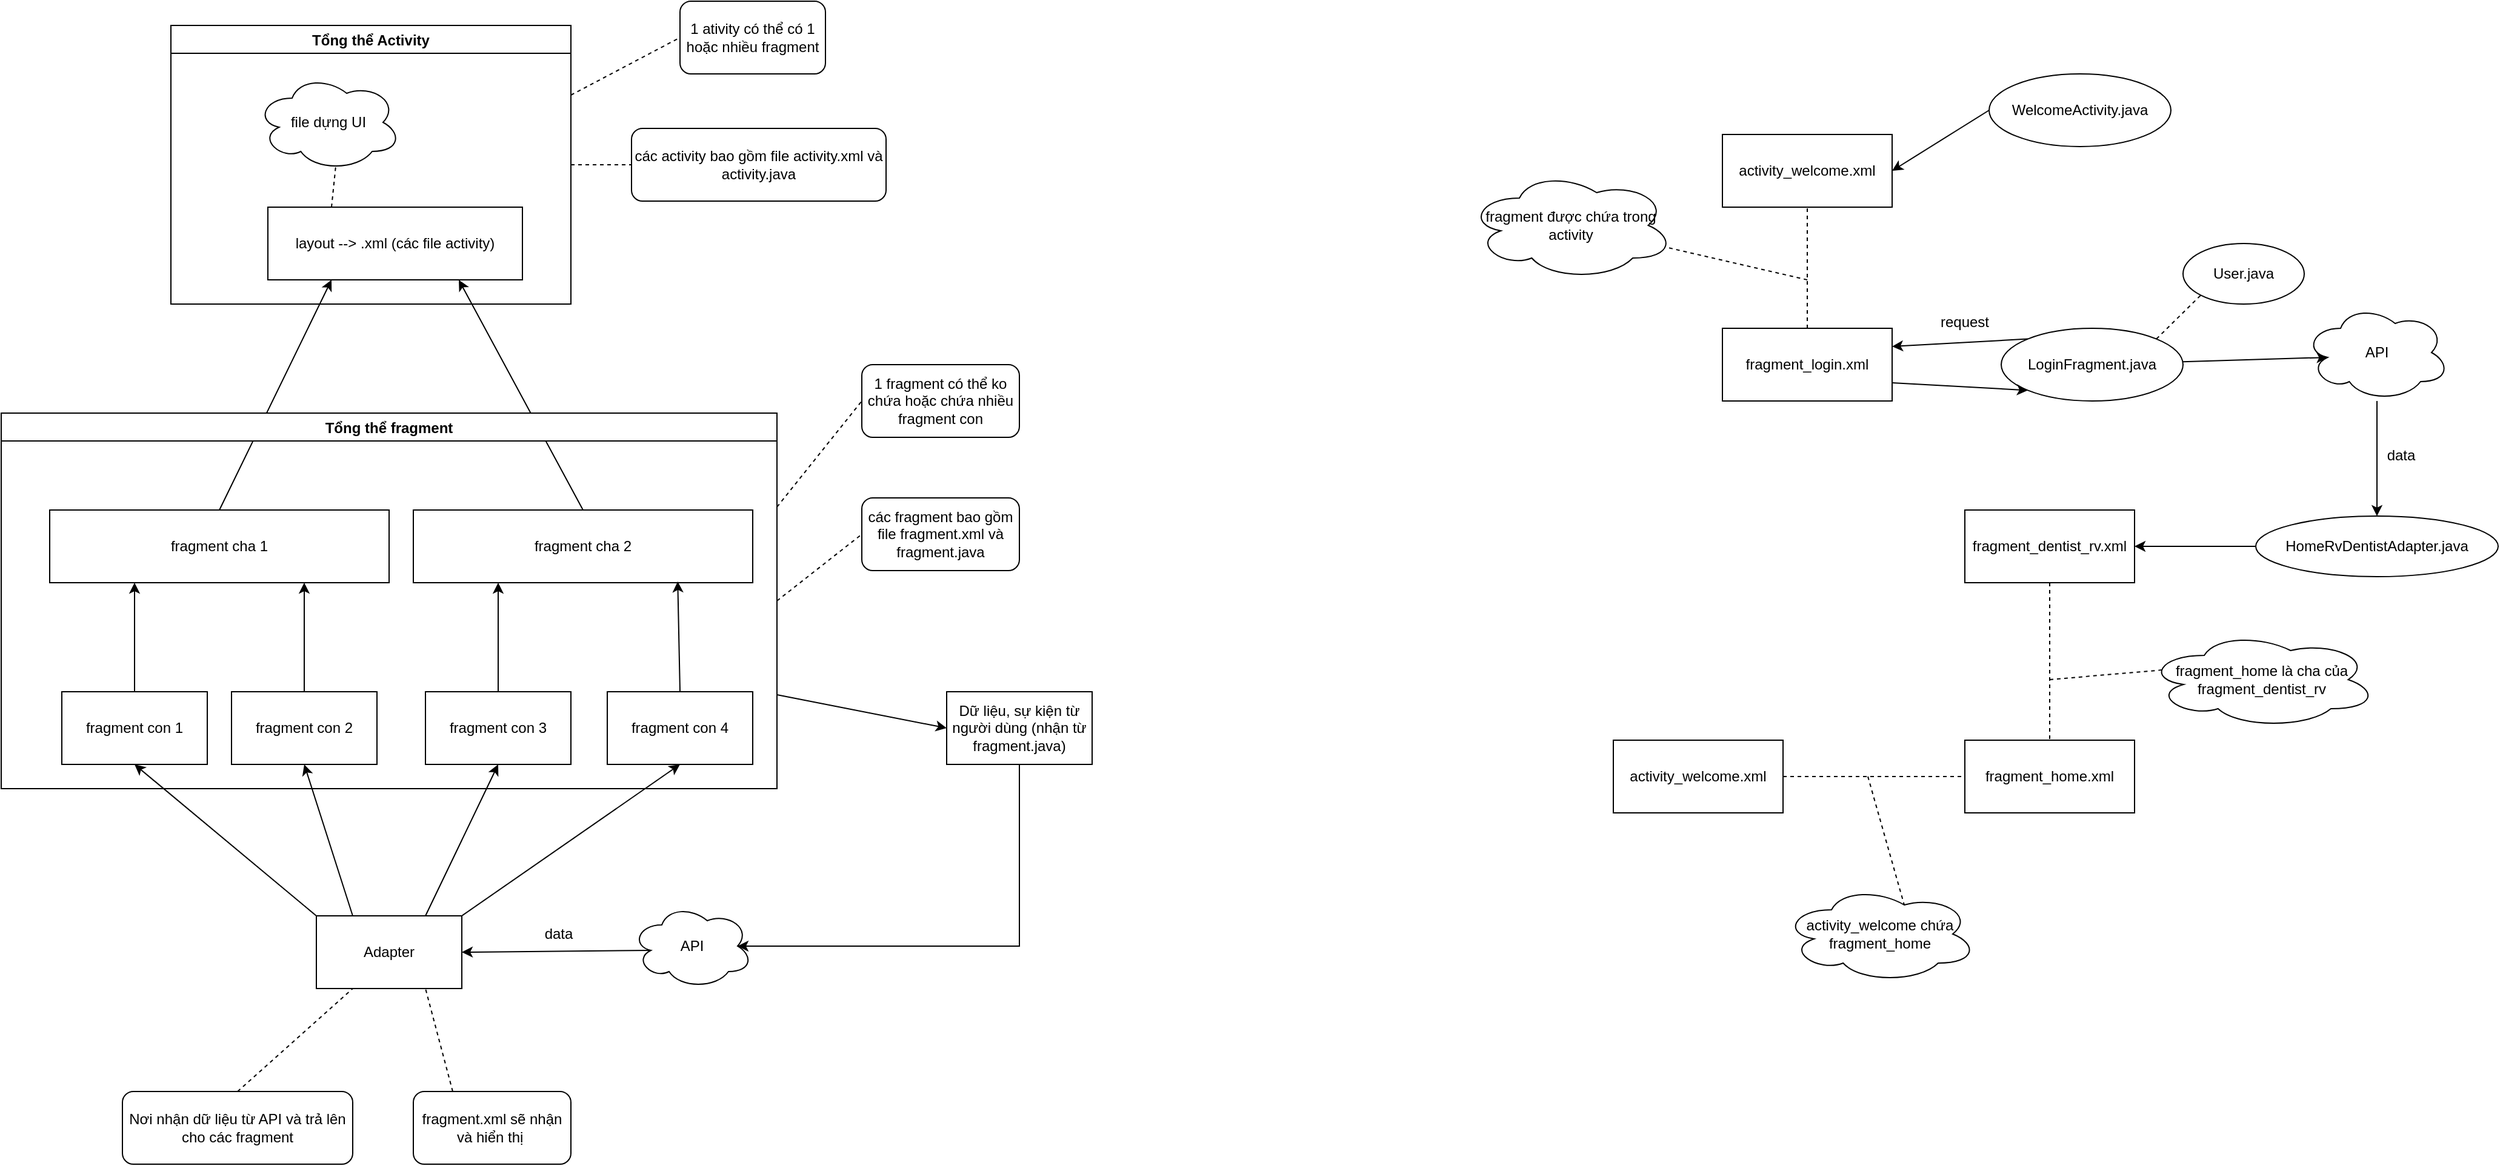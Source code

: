 <mxfile version="20.3.0" type="device"><diagram id="RJ0K-6f1jjUfsNbpTKzT" name="Page-1"><mxGraphModel dx="1422" dy="857" grid="1" gridSize="10" guides="1" tooltips="1" connect="1" arrows="1" fold="1" page="1" pageScale="1" pageWidth="1200" pageHeight="1600" math="0" shadow="0"><root><mxCell id="0"/><mxCell id="1" parent="0"/><mxCell id="Wq6Ie9X4uNyTXz2YvhjE-8" value="1 ativity có thể có 1 hoặc nhiều fragment" style="rounded=1;whiteSpace=wrap;html=1;" vertex="1" parent="1"><mxGeometry x="590" y="200" width="120" height="60" as="geometry"/></mxCell><mxCell id="Wq6Ie9X4uNyTXz2YvhjE-10" value="Tổng thể Activity" style="swimlane;" vertex="1" parent="1"><mxGeometry x="170" y="220" width="330" height="230" as="geometry"/></mxCell><mxCell id="Wq6Ie9X4uNyTXz2YvhjE-3" value="file dựng UI" style="ellipse;shape=cloud;whiteSpace=wrap;html=1;" vertex="1" parent="Wq6Ie9X4uNyTXz2YvhjE-10"><mxGeometry x="70" y="40" width="120" height="80" as="geometry"/></mxCell><mxCell id="Wq6Ie9X4uNyTXz2YvhjE-1" value="layout --&amp;gt; .xml (các file activity)" style="rounded=0;whiteSpace=wrap;html=1;" vertex="1" parent="Wq6Ie9X4uNyTXz2YvhjE-10"><mxGeometry x="80" y="150" width="210" height="60" as="geometry"/></mxCell><mxCell id="Wq6Ie9X4uNyTXz2YvhjE-4" value="" style="endArrow=none;dashed=1;html=1;rounded=0;entryX=0.55;entryY=0.95;entryDx=0;entryDy=0;entryPerimeter=0;exitX=0.25;exitY=0;exitDx=0;exitDy=0;" edge="1" parent="Wq6Ie9X4uNyTXz2YvhjE-10" source="Wq6Ie9X4uNyTXz2YvhjE-1" target="Wq6Ie9X4uNyTXz2YvhjE-3"><mxGeometry width="50" height="50" relative="1" as="geometry"><mxPoint x="460" y="350" as="sourcePoint"/><mxPoint x="510" y="300" as="targetPoint"/></mxGeometry></mxCell><mxCell id="Wq6Ie9X4uNyTXz2YvhjE-11" value="" style="endArrow=classic;html=1;rounded=0;entryX=0.25;entryY=1;entryDx=0;entryDy=0;exitX=0.5;exitY=0;exitDx=0;exitDy=0;" edge="1" parent="1" source="Wq6Ie9X4uNyTXz2YvhjE-14" target="Wq6Ie9X4uNyTXz2YvhjE-1"><mxGeometry width="50" height="50" relative="1" as="geometry"><mxPoint x="220" y="600" as="sourcePoint"/><mxPoint x="270" y="550" as="targetPoint"/></mxGeometry></mxCell><mxCell id="Wq6Ie9X4uNyTXz2YvhjE-12" value="" style="endArrow=none;dashed=1;html=1;rounded=0;entryX=0;entryY=0.5;entryDx=0;entryDy=0;exitX=1;exitY=0.25;exitDx=0;exitDy=0;" edge="1" parent="1" source="Wq6Ie9X4uNyTXz2YvhjE-10" target="Wq6Ie9X4uNyTXz2YvhjE-8"><mxGeometry width="50" height="50" relative="1" as="geometry"><mxPoint x="570" y="450" as="sourcePoint"/><mxPoint x="620" y="400" as="targetPoint"/></mxGeometry></mxCell><mxCell id="Wq6Ie9X4uNyTXz2YvhjE-14" value="fragment cha 1" style="rounded=0;whiteSpace=wrap;html=1;" vertex="1" parent="1"><mxGeometry x="70" y="620" width="280" height="60" as="geometry"/></mxCell><mxCell id="Wq6Ie9X4uNyTXz2YvhjE-15" value="" style="endArrow=classic;html=1;rounded=0;entryX=0.75;entryY=1;entryDx=0;entryDy=0;exitX=0.5;exitY=0;exitDx=0;exitDy=0;" edge="1" parent="1" source="Wq6Ie9X4uNyTXz2YvhjE-16" target="Wq6Ie9X4uNyTXz2YvhjE-1"><mxGeometry width="50" height="50" relative="1" as="geometry"><mxPoint x="520" y="600" as="sourcePoint"/><mxPoint x="525" y="450" as="targetPoint"/></mxGeometry></mxCell><mxCell id="Wq6Ie9X4uNyTXz2YvhjE-16" value="fragment cha 2" style="rounded=0;whiteSpace=wrap;html=1;" vertex="1" parent="1"><mxGeometry x="370" y="620" width="280" height="60" as="geometry"/></mxCell><mxCell id="Wq6Ie9X4uNyTXz2YvhjE-17" value="Tổng thể fragment" style="swimlane;" vertex="1" parent="1"><mxGeometry x="30" y="540" width="640" height="310" as="geometry"/></mxCell><mxCell id="Wq6Ie9X4uNyTXz2YvhjE-18" value="1 fragment có thể ko chứa hoặc chứa nhiều fragment con" style="rounded=1;whiteSpace=wrap;html=1;" vertex="1" parent="1"><mxGeometry x="740" y="500" width="130" height="60" as="geometry"/></mxCell><mxCell id="Wq6Ie9X4uNyTXz2YvhjE-19" value="" style="endArrow=none;dashed=1;html=1;rounded=0;exitX=1;exitY=0.25;exitDx=0;exitDy=0;entryX=0;entryY=0.5;entryDx=0;entryDy=0;" edge="1" parent="1" target="Wq6Ie9X4uNyTXz2YvhjE-18" source="Wq6Ie9X4uNyTXz2YvhjE-17"><mxGeometry width="50" height="50" relative="1" as="geometry"><mxPoint x="610" y="625" as="sourcePoint"/><mxPoint x="730" y="640" as="targetPoint"/></mxGeometry></mxCell><mxCell id="Wq6Ie9X4uNyTXz2YvhjE-20" value="fragment con 1" style="rounded=0;whiteSpace=wrap;html=1;" vertex="1" parent="1"><mxGeometry x="80" y="770" width="120" height="60" as="geometry"/></mxCell><mxCell id="Wq6Ie9X4uNyTXz2YvhjE-21" value="fragment con 2" style="rounded=0;whiteSpace=wrap;html=1;" vertex="1" parent="1"><mxGeometry x="220" y="770" width="120" height="60" as="geometry"/></mxCell><mxCell id="Wq6Ie9X4uNyTXz2YvhjE-22" value="fragment con 3" style="rounded=0;whiteSpace=wrap;html=1;" vertex="1" parent="1"><mxGeometry x="380" y="770" width="120" height="60" as="geometry"/></mxCell><mxCell id="Wq6Ie9X4uNyTXz2YvhjE-23" value="fragment con 4" style="rounded=0;whiteSpace=wrap;html=1;" vertex="1" parent="1"><mxGeometry x="530" y="770" width="120" height="60" as="geometry"/></mxCell><mxCell id="Wq6Ie9X4uNyTXz2YvhjE-24" value="" style="endArrow=classic;html=1;rounded=0;entryX=0.779;entryY=0.983;entryDx=0;entryDy=0;entryPerimeter=0;exitX=0.5;exitY=0;exitDx=0;exitDy=0;" edge="1" parent="1" source="Wq6Ie9X4uNyTXz2YvhjE-23" target="Wq6Ie9X4uNyTXz2YvhjE-16"><mxGeometry width="50" height="50" relative="1" as="geometry"><mxPoint x="570" y="730" as="sourcePoint"/><mxPoint x="620" y="680" as="targetPoint"/></mxGeometry></mxCell><mxCell id="Wq6Ie9X4uNyTXz2YvhjE-25" value="" style="endArrow=classic;html=1;rounded=0;entryX=0.25;entryY=1;entryDx=0;entryDy=0;exitX=0.5;exitY=0;exitDx=0;exitDy=0;" edge="1" parent="1" source="Wq6Ie9X4uNyTXz2YvhjE-22" target="Wq6Ie9X4uNyTXz2YvhjE-16"><mxGeometry width="50" height="50" relative="1" as="geometry"><mxPoint x="600" y="780" as="sourcePoint"/><mxPoint x="598.12" y="688.98" as="targetPoint"/></mxGeometry></mxCell><mxCell id="Wq6Ie9X4uNyTXz2YvhjE-26" value="" style="endArrow=classic;html=1;rounded=0;entryX=0.75;entryY=1;entryDx=0;entryDy=0;exitX=0.5;exitY=0;exitDx=0;exitDy=0;" edge="1" parent="1" source="Wq6Ie9X4uNyTXz2YvhjE-21" target="Wq6Ie9X4uNyTXz2YvhjE-14"><mxGeometry width="50" height="50" relative="1" as="geometry"><mxPoint x="610" y="790" as="sourcePoint"/><mxPoint x="608.12" y="698.98" as="targetPoint"/></mxGeometry></mxCell><mxCell id="Wq6Ie9X4uNyTXz2YvhjE-27" value="" style="endArrow=classic;html=1;rounded=0;entryX=0.25;entryY=1;entryDx=0;entryDy=0;exitX=0.5;exitY=0;exitDx=0;exitDy=0;" edge="1" parent="1" source="Wq6Ie9X4uNyTXz2YvhjE-20" target="Wq6Ie9X4uNyTXz2YvhjE-14"><mxGeometry width="50" height="50" relative="1" as="geometry"><mxPoint x="620" y="800" as="sourcePoint"/><mxPoint x="618.12" y="708.98" as="targetPoint"/></mxGeometry></mxCell><mxCell id="Wq6Ie9X4uNyTXz2YvhjE-28" value="các fragment bao gồm file fragment.xml và fragment.java" style="rounded=1;whiteSpace=wrap;html=1;" vertex="1" parent="1"><mxGeometry x="740" y="610" width="130" height="60" as="geometry"/></mxCell><mxCell id="Wq6Ie9X4uNyTXz2YvhjE-30" value="" style="endArrow=none;dashed=1;html=1;rounded=0;exitX=1;exitY=0.5;exitDx=0;exitDy=0;entryX=0;entryY=0.5;entryDx=0;entryDy=0;" edge="1" parent="1" source="Wq6Ie9X4uNyTXz2YvhjE-17" target="Wq6Ie9X4uNyTXz2YvhjE-28"><mxGeometry width="50" height="50" relative="1" as="geometry"><mxPoint x="680" y="635" as="sourcePoint"/><mxPoint x="765" y="530" as="targetPoint"/></mxGeometry></mxCell><mxCell id="Wq6Ie9X4uNyTXz2YvhjE-31" value="các activity bao gồm file activity.xml và activity.java" style="rounded=1;whiteSpace=wrap;html=1;" vertex="1" parent="1"><mxGeometry x="550" y="305" width="210" height="60" as="geometry"/></mxCell><mxCell id="Wq6Ie9X4uNyTXz2YvhjE-32" value="" style="endArrow=none;dashed=1;html=1;rounded=0;entryX=0;entryY=0.5;entryDx=0;entryDy=0;exitX=1;exitY=0.5;exitDx=0;exitDy=0;" edge="1" parent="1" source="Wq6Ie9X4uNyTXz2YvhjE-10" target="Wq6Ie9X4uNyTXz2YvhjE-31"><mxGeometry width="50" height="50" relative="1" as="geometry"><mxPoint x="550" y="205" as="sourcePoint"/><mxPoint x="670" y="150" as="targetPoint"/></mxGeometry></mxCell><mxCell id="Wq6Ie9X4uNyTXz2YvhjE-33" value="API" style="ellipse;shape=cloud;whiteSpace=wrap;html=1;" vertex="1" parent="1"><mxGeometry x="550" y="945" width="100" height="70" as="geometry"/></mxCell><mxCell id="Wq6Ie9X4uNyTXz2YvhjE-34" value="Adapter" style="rounded=0;whiteSpace=wrap;html=1;" vertex="1" parent="1"><mxGeometry x="290" y="955" width="120" height="60" as="geometry"/></mxCell><mxCell id="Wq6Ie9X4uNyTXz2YvhjE-35" value="" style="endArrow=classic;html=1;rounded=0;entryX=1;entryY=0.5;entryDx=0;entryDy=0;exitX=0.16;exitY=0.55;exitDx=0;exitDy=0;exitPerimeter=0;" edge="1" parent="1" source="Wq6Ie9X4uNyTXz2YvhjE-33" target="Wq6Ie9X4uNyTXz2YvhjE-34"><mxGeometry width="50" height="50" relative="1" as="geometry"><mxPoint x="520" y="910" as="sourcePoint"/><mxPoint x="570" y="860" as="targetPoint"/></mxGeometry></mxCell><mxCell id="Wq6Ie9X4uNyTXz2YvhjE-36" value="data" style="text;html=1;strokeColor=none;fillColor=none;align=center;verticalAlign=middle;whiteSpace=wrap;rounded=0;" vertex="1" parent="1"><mxGeometry x="460" y="955" width="60" height="30" as="geometry"/></mxCell><mxCell id="Wq6Ie9X4uNyTXz2YvhjE-37" value="" style="endArrow=classic;html=1;rounded=0;entryX=0.5;entryY=1;entryDx=0;entryDy=0;exitX=0;exitY=0;exitDx=0;exitDy=0;" edge="1" parent="1" source="Wq6Ie9X4uNyTXz2YvhjE-34" target="Wq6Ie9X4uNyTXz2YvhjE-20"><mxGeometry width="50" height="50" relative="1" as="geometry"><mxPoint x="540" y="1010" as="sourcePoint"/><mxPoint x="590" y="960" as="targetPoint"/></mxGeometry></mxCell><mxCell id="Wq6Ie9X4uNyTXz2YvhjE-38" value="" style="endArrow=classic;html=1;rounded=0;entryX=0.5;entryY=1;entryDx=0;entryDy=0;exitX=0.25;exitY=0;exitDx=0;exitDy=0;" edge="1" parent="1" source="Wq6Ie9X4uNyTXz2YvhjE-34" target="Wq6Ie9X4uNyTXz2YvhjE-21"><mxGeometry width="50" height="50" relative="1" as="geometry"><mxPoint x="400" y="1050" as="sourcePoint"/><mxPoint x="150" y="840" as="targetPoint"/></mxGeometry></mxCell><mxCell id="Wq6Ie9X4uNyTXz2YvhjE-39" value="" style="endArrow=classic;html=1;rounded=0;entryX=0.5;entryY=1;entryDx=0;entryDy=0;exitX=0.75;exitY=0;exitDx=0;exitDy=0;" edge="1" parent="1" source="Wq6Ie9X4uNyTXz2YvhjE-34" target="Wq6Ie9X4uNyTXz2YvhjE-22"><mxGeometry width="50" height="50" relative="1" as="geometry"><mxPoint x="380" y="1065" as="sourcePoint"/><mxPoint x="290" y="840" as="targetPoint"/></mxGeometry></mxCell><mxCell id="Wq6Ie9X4uNyTXz2YvhjE-40" value="" style="endArrow=classic;html=1;rounded=0;entryX=0.5;entryY=1;entryDx=0;entryDy=0;exitX=1;exitY=0;exitDx=0;exitDy=0;" edge="1" parent="1" source="Wq6Ie9X4uNyTXz2YvhjE-34" target="Wq6Ie9X4uNyTXz2YvhjE-23"><mxGeometry width="50" height="50" relative="1" as="geometry"><mxPoint x="390" y="1075" as="sourcePoint"/><mxPoint x="300" y="850" as="targetPoint"/></mxGeometry></mxCell><mxCell id="Wq6Ie9X4uNyTXz2YvhjE-42" value="Nơi nhận dữ liệu từ API và trả lên cho các fragment" style="rounded=1;whiteSpace=wrap;html=1;" vertex="1" parent="1"><mxGeometry x="130" y="1100" width="190" height="60" as="geometry"/></mxCell><mxCell id="Wq6Ie9X4uNyTXz2YvhjE-43" value="" style="endArrow=none;dashed=1;html=1;rounded=0;exitX=0.5;exitY=0;exitDx=0;exitDy=0;entryX=0.25;entryY=1;entryDx=0;entryDy=0;" edge="1" parent="1" source="Wq6Ie9X4uNyTXz2YvhjE-42" target="Wq6Ie9X4uNyTXz2YvhjE-34"><mxGeometry width="50" height="50" relative="1" as="geometry"><mxPoint x="540" y="1000" as="sourcePoint"/><mxPoint x="590" y="950" as="targetPoint"/></mxGeometry></mxCell><mxCell id="Wq6Ie9X4uNyTXz2YvhjE-44" value="fragment.xml&amp;nbsp;sẽ nhận và hiển thị&amp;nbsp;" style="rounded=1;whiteSpace=wrap;html=1;" vertex="1" parent="1"><mxGeometry x="370" y="1100" width="130" height="60" as="geometry"/></mxCell><mxCell id="Wq6Ie9X4uNyTXz2YvhjE-46" value="" style="endArrow=none;dashed=1;html=1;rounded=0;exitX=0.25;exitY=0;exitDx=0;exitDy=0;entryX=0.75;entryY=1;entryDx=0;entryDy=0;" edge="1" parent="1" source="Wq6Ie9X4uNyTXz2YvhjE-44" target="Wq6Ie9X4uNyTXz2YvhjE-34"><mxGeometry width="50" height="50" relative="1" as="geometry"><mxPoint x="235" y="1110" as="sourcePoint"/><mxPoint x="330" y="1025" as="targetPoint"/></mxGeometry></mxCell><mxCell id="Wq6Ie9X4uNyTXz2YvhjE-47" value="Dữ liệu, sự kiện từ người dùng (nhận từ fragment.java)" style="rounded=0;whiteSpace=wrap;html=1;" vertex="1" parent="1"><mxGeometry x="810" y="770" width="120" height="60" as="geometry"/></mxCell><mxCell id="Wq6Ie9X4uNyTXz2YvhjE-48" value="" style="endArrow=classic;html=1;rounded=0;exitX=1;exitY=0.75;exitDx=0;exitDy=0;entryX=0;entryY=0.5;entryDx=0;entryDy=0;" edge="1" parent="1" source="Wq6Ie9X4uNyTXz2YvhjE-17" target="Wq6Ie9X4uNyTXz2YvhjE-47"><mxGeometry width="50" height="50" relative="1" as="geometry"><mxPoint x="500" y="760" as="sourcePoint"/><mxPoint x="730" y="850" as="targetPoint"/></mxGeometry></mxCell><mxCell id="Wq6Ie9X4uNyTXz2YvhjE-49" value="" style="endArrow=classic;html=1;rounded=0;entryX=0.875;entryY=0.5;entryDx=0;entryDy=0;entryPerimeter=0;exitX=0.5;exitY=1;exitDx=0;exitDy=0;" edge="1" parent="1" source="Wq6Ie9X4uNyTXz2YvhjE-47" target="Wq6Ie9X4uNyTXz2YvhjE-33"><mxGeometry width="50" height="50" relative="1" as="geometry"><mxPoint x="500" y="880" as="sourcePoint"/><mxPoint x="550" y="830" as="targetPoint"/><Array as="points"><mxPoint x="870" y="980"/></Array></mxGeometry></mxCell><mxCell id="Wq6Ie9X4uNyTXz2YvhjE-50" value="activity_welcome.xml" style="rounded=0;whiteSpace=wrap;html=1;" vertex="1" parent="1"><mxGeometry x="1450" y="310" width="140" height="60" as="geometry"/></mxCell><mxCell id="Wq6Ie9X4uNyTXz2YvhjE-52" value="WelcomeActivity.java" style="ellipse;whiteSpace=wrap;html=1;" vertex="1" parent="1"><mxGeometry x="1670" y="260" width="150" height="60" as="geometry"/></mxCell><mxCell id="Wq6Ie9X4uNyTXz2YvhjE-53" value="" style="endArrow=classic;html=1;rounded=0;entryX=1;entryY=0.5;entryDx=0;entryDy=0;exitX=0;exitY=0.5;exitDx=0;exitDy=0;" edge="1" parent="1" source="Wq6Ie9X4uNyTXz2YvhjE-52" target="Wq6Ie9X4uNyTXz2YvhjE-50"><mxGeometry width="50" height="50" relative="1" as="geometry"><mxPoint x="1740" y="325" as="sourcePoint"/><mxPoint x="1410" y="510" as="targetPoint"/></mxGeometry></mxCell><mxCell id="Wq6Ie9X4uNyTXz2YvhjE-55" value="fragment_login.xml" style="rounded=0;whiteSpace=wrap;html=1;" vertex="1" parent="1"><mxGeometry x="1450" y="470" width="140" height="60" as="geometry"/></mxCell><mxCell id="Wq6Ie9X4uNyTXz2YvhjE-75" style="rounded=0;orthogonalLoop=1;jettySize=auto;html=1;entryX=0.16;entryY=0.55;entryDx=0;entryDy=0;entryPerimeter=0;" edge="1" parent="1" source="Wq6Ie9X4uNyTXz2YvhjE-56" target="Wq6Ie9X4uNyTXz2YvhjE-74"><mxGeometry relative="1" as="geometry"/></mxCell><mxCell id="Wq6Ie9X4uNyTXz2YvhjE-56" value="LoginFragment.java" style="ellipse;whiteSpace=wrap;html=1;" vertex="1" parent="1"><mxGeometry x="1680" y="470" width="150" height="60" as="geometry"/></mxCell><mxCell id="Wq6Ie9X4uNyTXz2YvhjE-57" value="" style="endArrow=classic;html=1;rounded=0;entryX=1;entryY=0.25;entryDx=0;entryDy=0;exitX=0;exitY=0;exitDx=0;exitDy=0;" edge="1" parent="1" source="Wq6Ie9X4uNyTXz2YvhjE-56" target="Wq6Ie9X4uNyTXz2YvhjE-55"><mxGeometry width="50" height="50" relative="1" as="geometry"><mxPoint x="1740" y="485" as="sourcePoint"/><mxPoint x="1410" y="670" as="targetPoint"/></mxGeometry></mxCell><mxCell id="Wq6Ie9X4uNyTXz2YvhjE-58" value="" style="endArrow=classic;html=1;rounded=0;entryX=0;entryY=1;entryDx=0;entryDy=0;exitX=1;exitY=0.75;exitDx=0;exitDy=0;" edge="1" parent="1" source="Wq6Ie9X4uNyTXz2YvhjE-55" target="Wq6Ie9X4uNyTXz2YvhjE-56"><mxGeometry width="50" height="50" relative="1" as="geometry"><mxPoint x="1360" y="720" as="sourcePoint"/><mxPoint x="1410" y="670" as="targetPoint"/></mxGeometry></mxCell><mxCell id="Wq6Ie9X4uNyTXz2YvhjE-64" value="fragment được chứa trong activity" style="ellipse;shape=cloud;whiteSpace=wrap;html=1;" vertex="1" parent="1"><mxGeometry x="1240" y="340" width="170" height="90" as="geometry"/></mxCell><mxCell id="Wq6Ie9X4uNyTXz2YvhjE-65" value="" style="endArrow=none;dashed=1;html=1;rounded=0;entryX=0.96;entryY=0.7;entryDx=0;entryDy=0;entryPerimeter=0;" edge="1" parent="1" target="Wq6Ie9X4uNyTXz2YvhjE-64"><mxGeometry width="50" height="50" relative="1" as="geometry"><mxPoint x="1520" y="430" as="sourcePoint"/><mxPoint x="1520" y="400" as="targetPoint"/></mxGeometry></mxCell><mxCell id="Wq6Ie9X4uNyTXz2YvhjE-68" value="" style="endArrow=none;dashed=1;html=1;rounded=0;entryX=0.5;entryY=1;entryDx=0;entryDy=0;exitX=0.5;exitY=0;exitDx=0;exitDy=0;" edge="1" parent="1" source="Wq6Ie9X4uNyTXz2YvhjE-55" target="Wq6Ie9X4uNyTXz2YvhjE-50"><mxGeometry width="50" height="50" relative="1" as="geometry"><mxPoint x="1540" y="460" as="sourcePoint"/><mxPoint x="1590" y="410" as="targetPoint"/></mxGeometry></mxCell><mxCell id="Wq6Ie9X4uNyTXz2YvhjE-70" value="request" style="text;html=1;strokeColor=none;fillColor=none;align=center;verticalAlign=middle;whiteSpace=wrap;rounded=0;" vertex="1" parent="1"><mxGeometry x="1620" y="450" width="60" height="30" as="geometry"/></mxCell><mxCell id="Wq6Ie9X4uNyTXz2YvhjE-72" value="User.java" style="ellipse;whiteSpace=wrap;html=1;" vertex="1" parent="1"><mxGeometry x="1830" y="400" width="100" height="50" as="geometry"/></mxCell><mxCell id="Wq6Ie9X4uNyTXz2YvhjE-73" value="" style="endArrow=none;dashed=1;html=1;rounded=0;entryX=0;entryY=1;entryDx=0;entryDy=0;exitX=1;exitY=0;exitDx=0;exitDy=0;" edge="1" parent="1" source="Wq6Ie9X4uNyTXz2YvhjE-56" target="Wq6Ie9X4uNyTXz2YvhjE-72"><mxGeometry width="50" height="50" relative="1" as="geometry"><mxPoint x="1760" y="540" as="sourcePoint"/><mxPoint x="1810" y="490" as="targetPoint"/></mxGeometry></mxCell><mxCell id="Wq6Ie9X4uNyTXz2YvhjE-77" style="rounded=0;orthogonalLoop=1;jettySize=auto;html=1;entryX=0.5;entryY=0;entryDx=0;entryDy=0;" edge="1" parent="1" source="Wq6Ie9X4uNyTXz2YvhjE-74" target="Wq6Ie9X4uNyTXz2YvhjE-78"><mxGeometry relative="1" as="geometry"><mxPoint x="1950" y="630" as="targetPoint"/></mxGeometry></mxCell><mxCell id="Wq6Ie9X4uNyTXz2YvhjE-74" value="API" style="ellipse;shape=cloud;whiteSpace=wrap;html=1;" vertex="1" parent="1"><mxGeometry x="1930" y="450" width="120" height="80" as="geometry"/></mxCell><mxCell id="Wq6Ie9X4uNyTXz2YvhjE-78" value="HomeRvDentistAdapter.java" style="ellipse;whiteSpace=wrap;html=1;" vertex="1" parent="1"><mxGeometry x="1890" y="625" width="200" height="50" as="geometry"/></mxCell><mxCell id="Wq6Ie9X4uNyTXz2YvhjE-79" value="data" style="text;html=1;strokeColor=none;fillColor=none;align=center;verticalAlign=middle;whiteSpace=wrap;rounded=0;" vertex="1" parent="1"><mxGeometry x="1980" y="560" width="60" height="30" as="geometry"/></mxCell><mxCell id="Wq6Ie9X4uNyTXz2YvhjE-80" value="fragment_dentist_rv.xml" style="rounded=0;whiteSpace=wrap;html=1;" vertex="1" parent="1"><mxGeometry x="1650" y="620" width="140" height="60" as="geometry"/></mxCell><mxCell id="Wq6Ie9X4uNyTXz2YvhjE-81" value="" style="endArrow=classic;html=1;rounded=0;entryX=1;entryY=0.5;entryDx=0;entryDy=0;exitX=0;exitY=0.5;exitDx=0;exitDy=0;" edge="1" parent="1" source="Wq6Ie9X4uNyTXz2YvhjE-78" target="Wq6Ie9X4uNyTXz2YvhjE-80"><mxGeometry width="50" height="50" relative="1" as="geometry"><mxPoint x="1680" y="650" as="sourcePoint"/><mxPoint x="1730" y="600" as="targetPoint"/></mxGeometry></mxCell><mxCell id="Wq6Ie9X4uNyTXz2YvhjE-82" value="fragment_home.xml" style="rounded=0;whiteSpace=wrap;html=1;" vertex="1" parent="1"><mxGeometry x="1650" y="810" width="140" height="60" as="geometry"/></mxCell><mxCell id="Wq6Ie9X4uNyTXz2YvhjE-84" value="" style="endArrow=none;dashed=1;html=1;rounded=0;entryX=0.5;entryY=0;entryDx=0;entryDy=0;exitX=0.5;exitY=1;exitDx=0;exitDy=0;" edge="1" parent="1" source="Wq6Ie9X4uNyTXz2YvhjE-80" target="Wq6Ie9X4uNyTXz2YvhjE-82"><mxGeometry width="50" height="50" relative="1" as="geometry"><mxPoint x="1680" y="650" as="sourcePoint"/><mxPoint x="1730" y="600" as="targetPoint"/></mxGeometry></mxCell><mxCell id="Wq6Ie9X4uNyTXz2YvhjE-86" value="fragment_home là cha của fragment_dentist_rv" style="ellipse;shape=cloud;whiteSpace=wrap;html=1;" vertex="1" parent="1"><mxGeometry x="1800" y="720" width="190" height="80" as="geometry"/></mxCell><mxCell id="Wq6Ie9X4uNyTXz2YvhjE-87" value="" style="endArrow=none;dashed=1;html=1;rounded=0;entryX=0.07;entryY=0.4;entryDx=0;entryDy=0;entryPerimeter=0;" edge="1" parent="1" target="Wq6Ie9X4uNyTXz2YvhjE-86"><mxGeometry width="50" height="50" relative="1" as="geometry"><mxPoint x="1720" y="760" as="sourcePoint"/><mxPoint x="1730" y="580" as="targetPoint"/></mxGeometry></mxCell><mxCell id="Wq6Ie9X4uNyTXz2YvhjE-88" value="activity_welcome.xml" style="rounded=0;whiteSpace=wrap;html=1;" vertex="1" parent="1"><mxGeometry x="1360" y="810" width="140" height="60" as="geometry"/></mxCell><mxCell id="Wq6Ie9X4uNyTXz2YvhjE-89" value="" style="endArrow=none;dashed=1;html=1;rounded=0;entryX=0;entryY=0.5;entryDx=0;entryDy=0;exitX=1;exitY=0.5;exitDx=0;exitDy=0;" edge="1" parent="1" source="Wq6Ie9X4uNyTXz2YvhjE-88" target="Wq6Ie9X4uNyTXz2YvhjE-82"><mxGeometry width="50" height="50" relative="1" as="geometry"><mxPoint x="1730" y="690" as="sourcePoint"/><mxPoint x="1730" y="820" as="targetPoint"/></mxGeometry></mxCell><mxCell id="Wq6Ie9X4uNyTXz2YvhjE-90" value="activity_welcome chứa fragment_home" style="ellipse;shape=cloud;whiteSpace=wrap;html=1;" vertex="1" parent="1"><mxGeometry x="1500" y="930" width="160" height="80" as="geometry"/></mxCell><mxCell id="Wq6Ie9X4uNyTXz2YvhjE-91" value="" style="endArrow=none;dashed=1;html=1;rounded=0;entryX=0.625;entryY=0.2;entryDx=0;entryDy=0;entryPerimeter=0;" edge="1" parent="1" target="Wq6Ie9X4uNyTXz2YvhjE-90"><mxGeometry width="50" height="50" relative="1" as="geometry"><mxPoint x="1570" y="840" as="sourcePoint"/><mxPoint x="1660" y="850" as="targetPoint"/></mxGeometry></mxCell></root></mxGraphModel></diagram></mxfile>